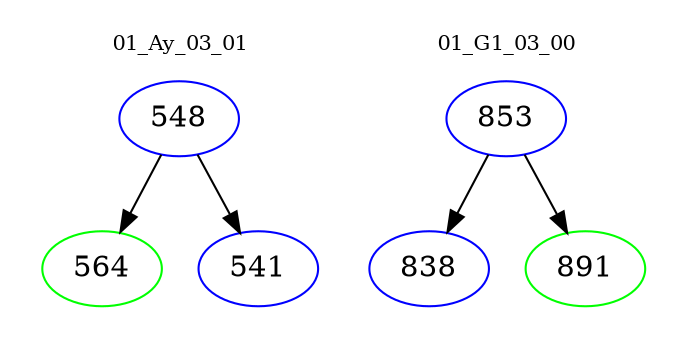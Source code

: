 digraph{
subgraph cluster_0 {
color = white
label = "01_Ay_03_01";
fontsize=10;
T0_548 [label="548", color="blue"]
T0_548 -> T0_564 [color="black"]
T0_564 [label="564", color="green"]
T0_548 -> T0_541 [color="black"]
T0_541 [label="541", color="blue"]
}
subgraph cluster_1 {
color = white
label = "01_G1_03_00";
fontsize=10;
T1_853 [label="853", color="blue"]
T1_853 -> T1_838 [color="black"]
T1_838 [label="838", color="blue"]
T1_853 -> T1_891 [color="black"]
T1_891 [label="891", color="green"]
}
}
